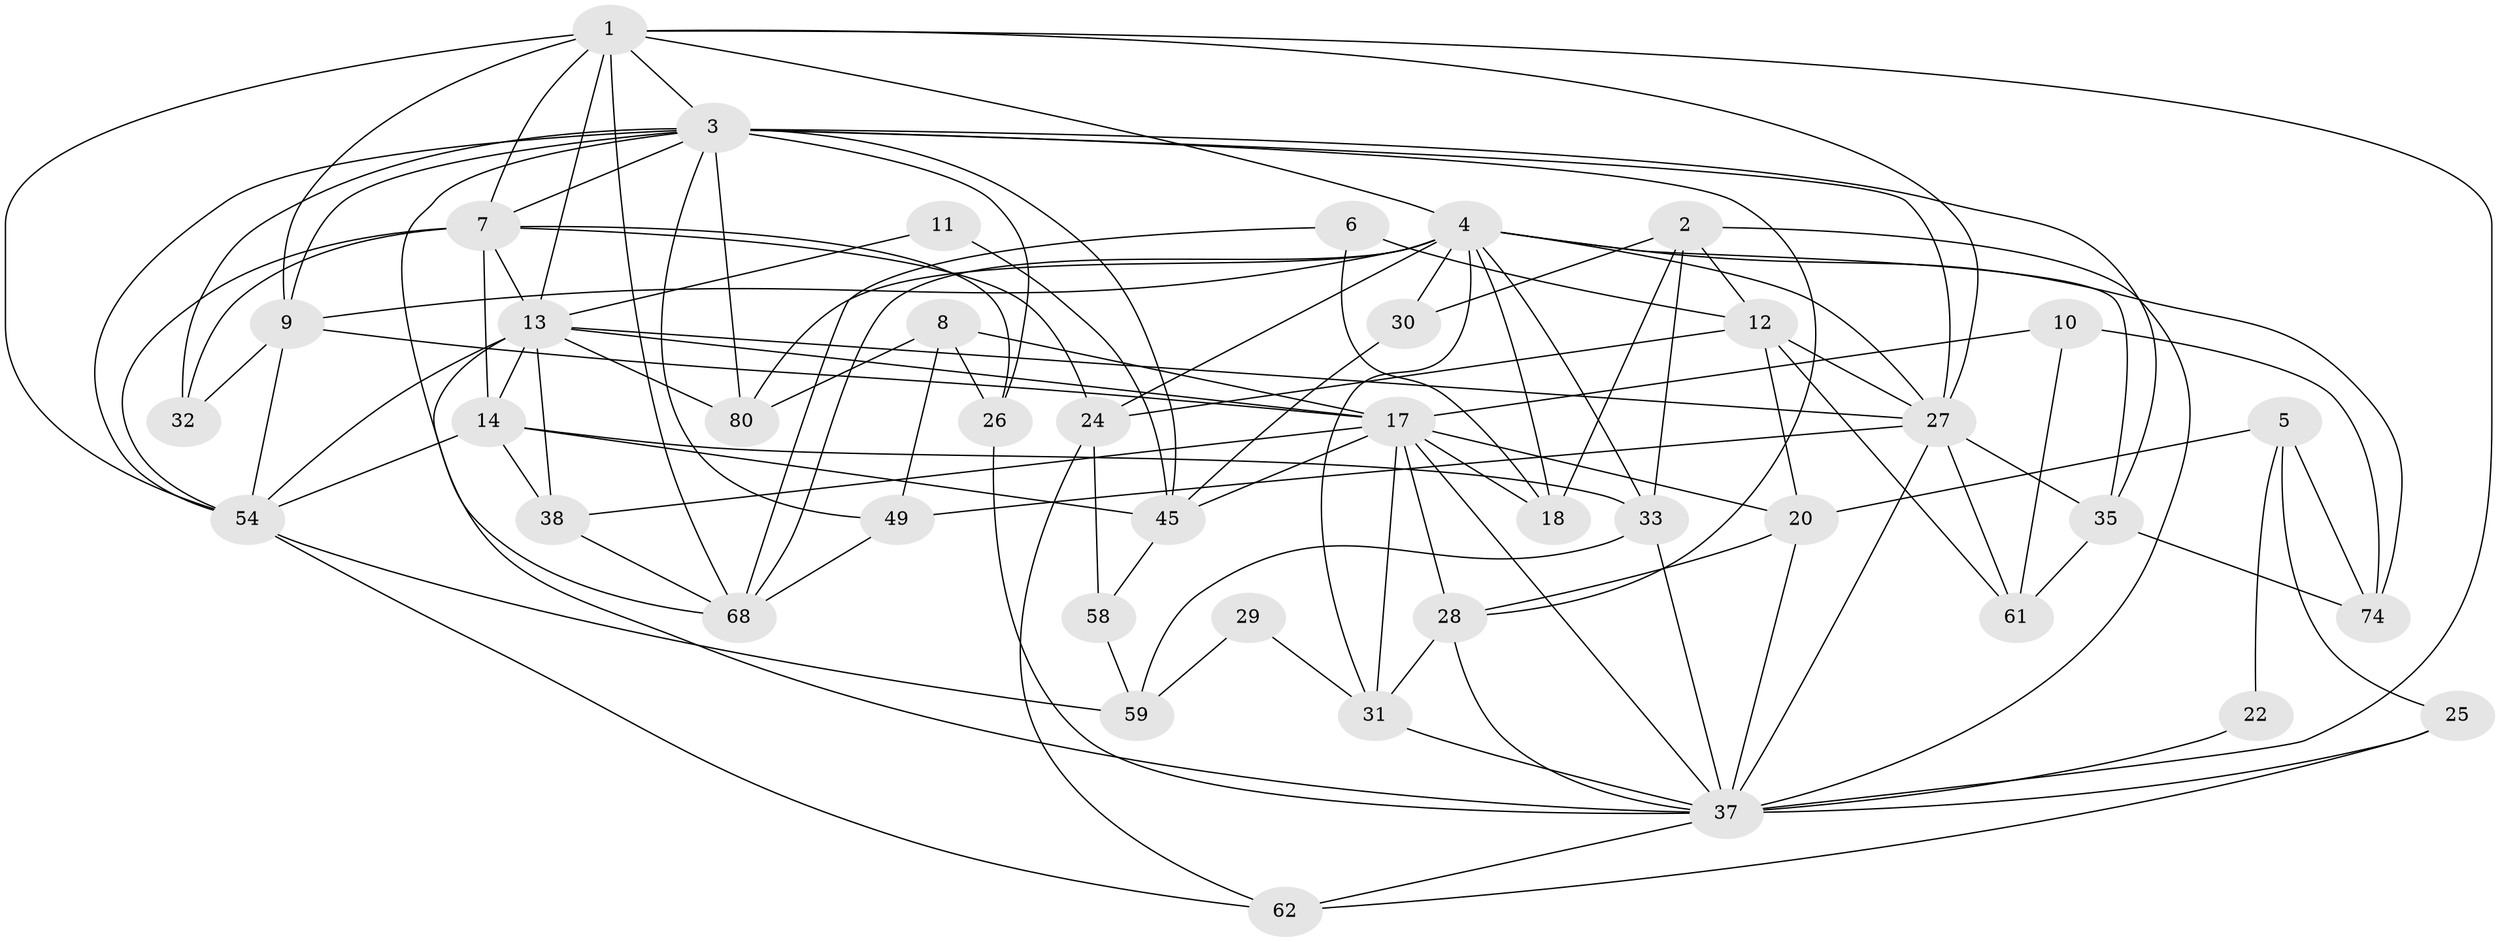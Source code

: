 // original degree distribution, {6: 0.07228915662650602, 3: 0.27710843373493976, 4: 0.3373493975903614, 5: 0.1686746987951807, 2: 0.0963855421686747, 7: 0.03614457831325301, 8: 0.012048192771084338}
// Generated by graph-tools (version 1.1) at 2025/14/03/09/25 04:14:53]
// undirected, 41 vertices, 113 edges
graph export_dot {
graph [start="1"]
  node [color=gray90,style=filled];
  1 [super="+23+47"];
  2 [super="+60"];
  3 [super="+39"];
  4 [super="+69+16"];
  5;
  6;
  7 [super="+15+56"];
  8 [super="+19"];
  9 [super="+36"];
  10;
  11;
  12 [super="+65"];
  13 [super="+83+42"];
  14;
  17 [super="+21"];
  18;
  20 [super="+52"];
  22;
  24 [super="+48"];
  25;
  26;
  27 [super="+72+43"];
  28 [super="+76+66"];
  29;
  30 [super="+79"];
  31 [super="+34"];
  32;
  33 [super="+73+75"];
  35 [super="+63"];
  37 [super="+40"];
  38 [super="+41+53"];
  45 [super="+64"];
  49;
  54 [super="+70"];
  58;
  59;
  61;
  62;
  68 [super="+77"];
  74;
  80;
  1 -- 68;
  1 -- 9;
  1 -- 7;
  1 -- 4;
  1 -- 13;
  1 -- 54;
  1 -- 37;
  1 -- 3;
  1 -- 27;
  2 -- 12;
  2 -- 33;
  2 -- 18;
  2 -- 30;
  2 -- 37;
  3 -- 32;
  3 -- 68;
  3 -- 27 [weight=2];
  3 -- 35;
  3 -- 7;
  3 -- 9;
  3 -- 45;
  3 -- 80;
  3 -- 49;
  3 -- 54;
  3 -- 26;
  3 -- 28 [weight=2];
  4 -- 68;
  4 -- 80;
  4 -- 33;
  4 -- 35;
  4 -- 18;
  4 -- 24;
  4 -- 30;
  4 -- 31;
  4 -- 9;
  4 -- 74;
  4 -- 27;
  5 -- 74;
  5 -- 22;
  5 -- 25;
  5 -- 20;
  6 -- 18;
  6 -- 12;
  6 -- 68;
  7 -- 32;
  7 -- 14;
  7 -- 26;
  7 -- 13;
  7 -- 24;
  7 -- 54;
  8 -- 80;
  8 -- 17 [weight=2];
  8 -- 26;
  8 -- 49;
  9 -- 54 [weight=2];
  9 -- 32;
  9 -- 17;
  10 -- 61;
  10 -- 74;
  10 -- 17;
  11 -- 13;
  11 -- 45;
  12 -- 20;
  12 -- 24;
  12 -- 61;
  12 -- 27;
  13 -- 14;
  13 -- 54;
  13 -- 80;
  13 -- 37;
  13 -- 38;
  13 -- 17;
  13 -- 27;
  14 -- 33;
  14 -- 38;
  14 -- 45 [weight=2];
  14 -- 54;
  17 -- 38 [weight=2];
  17 -- 37;
  17 -- 45;
  17 -- 18;
  17 -- 20;
  17 -- 28;
  17 -- 31;
  20 -- 28;
  20 -- 37;
  22 -- 37;
  24 -- 62;
  24 -- 58;
  25 -- 37;
  25 -- 62;
  26 -- 37;
  27 -- 61;
  27 -- 35 [weight=2];
  27 -- 49;
  27 -- 37 [weight=2];
  28 -- 31;
  28 -- 37;
  29 -- 59;
  29 -- 31;
  30 -- 45;
  31 -- 37;
  33 -- 59;
  33 -- 37;
  35 -- 61;
  35 -- 74;
  37 -- 62;
  38 -- 68;
  45 -- 58;
  49 -- 68;
  54 -- 62;
  54 -- 59;
  58 -- 59;
}
